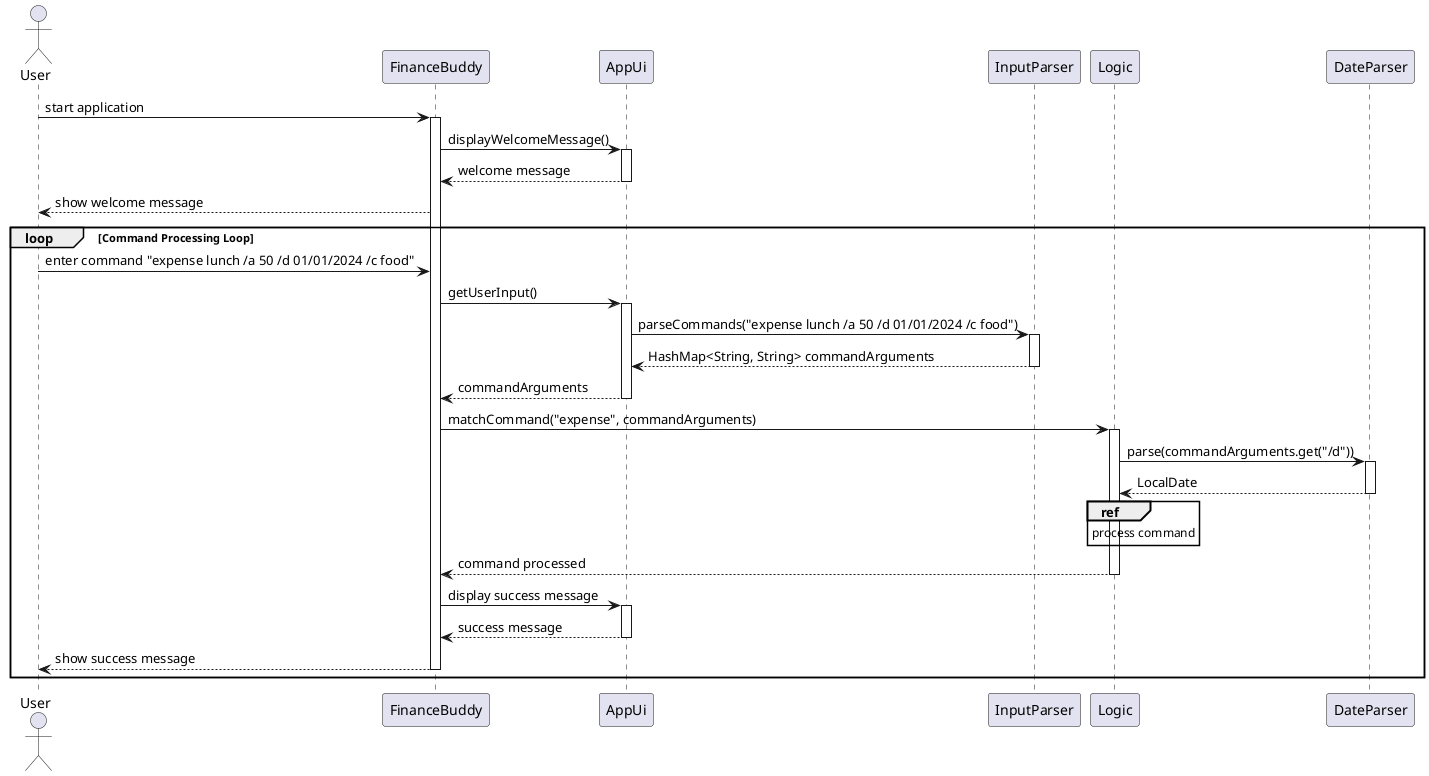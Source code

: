 @startuml
actor User
User -> FinanceBuddy : start application
activate FinanceBuddy
FinanceBuddy -> AppUi : displayWelcomeMessage()
activate AppUi
AppUi --> FinanceBuddy : welcome message
deactivate AppUi
FinanceBuddy --> User : show welcome message

loop Command Processing Loop
    User -> FinanceBuddy : enter command "expense lunch /a 50 /d 01/01/2024 /c food"
    FinanceBuddy -> AppUi : getUserInput()
    activate AppUi
    AppUi -> InputParser : parseCommands("expense lunch /a 50 /d 01/01/2024 /c food")
    activate InputParser
    InputParser --> AppUi : HashMap<String, String> commandArguments
    deactivate InputParser
    AppUi --> FinanceBuddy : commandArguments
    deactivate AppUi

    FinanceBuddy -> Logic : matchCommand("expense", commandArguments)
    activate Logic

    Logic -> DateParser : parse(commandArguments.get("/d"))
    activate DateParser
    DateParser --> Logic : LocalDate
    deactivate DateParser

    ref over Logic : process command
    Logic --> FinanceBuddy : command processed

    deactivate Logic

    FinanceBuddy -> AppUi : display success message
    activate AppUi
    AppUi --> FinanceBuddy : success message
    deactivate AppUi
    FinanceBuddy --> User : show success message
    deactivate FinanceBuddy
end
@enduml

